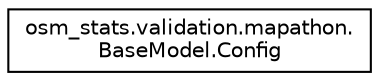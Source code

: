 digraph "Graphical Class Hierarchy"
{
 // LATEX_PDF_SIZE
  edge [fontname="Helvetica",fontsize="10",labelfontname="Helvetica",labelfontsize="10"];
  node [fontname="Helvetica",fontsize="10",shape=record];
  rankdir="LR";
  Node0 [label="osm_stats.validation.mapathon.\lBaseModel.Config",height=0.2,width=0.4,color="black", fillcolor="white", style="filled",URL="$classosm__stats_1_1validation_1_1mapathon_1_1BaseModel_1_1Config.html",tooltip=" "];
}
